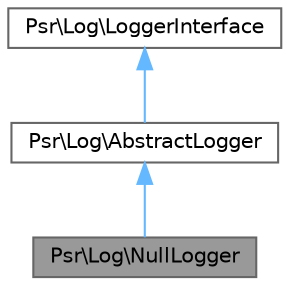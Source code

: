 digraph "Psr\Log\NullLogger"
{
 // LATEX_PDF_SIZE
  bgcolor="transparent";
  edge [fontname=Helvetica,fontsize=10,labelfontname=Helvetica,labelfontsize=10];
  node [fontname=Helvetica,fontsize=10,shape=box,height=0.2,width=0.4];
  Node1 [id="Node000001",label="Psr\\Log\\NullLogger",height=0.2,width=0.4,color="gray40", fillcolor="grey60", style="filled", fontcolor="black",tooltip=" "];
  Node2 -> Node1 [id="edge1_Node000001_Node000002",dir="back",color="steelblue1",style="solid",tooltip=" "];
  Node2 [id="Node000002",label="Psr\\Log\\AbstractLogger",height=0.2,width=0.4,color="gray40", fillcolor="white", style="filled",URL="$classPsr_1_1Log_1_1AbstractLogger.html",tooltip=" "];
  Node3 -> Node2 [id="edge2_Node000002_Node000003",dir="back",color="steelblue1",style="solid",tooltip=" "];
  Node3 [id="Node000003",label="Psr\\Log\\LoggerInterface",height=0.2,width=0.4,color="gray40", fillcolor="white", style="filled",URL="$interfacePsr_1_1Log_1_1LoggerInterface.html",tooltip=" "];
}
